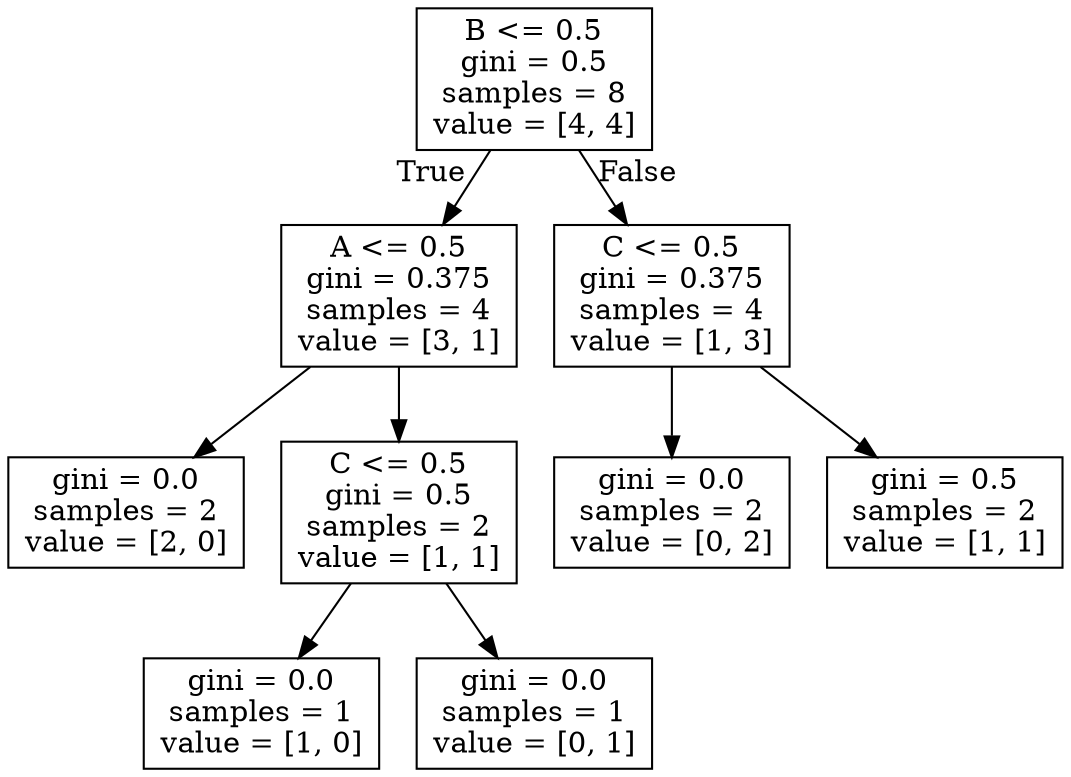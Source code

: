 digraph Tree {
node [shape=box] ;
0 [label="B <= 0.5\ngini = 0.5\nsamples = 8\nvalue = [4, 4]"] ;
1 [label="A <= 0.5\ngini = 0.375\nsamples = 4\nvalue = [3, 1]"] ;
0 -> 1 [labeldistance=2.5, labelangle=45, headlabel="True"] ;
3 [label="gini = 0.0\nsamples = 2\nvalue = [2, 0]"] ;
1 -> 3 ;
4 [label="C <= 0.5\ngini = 0.5\nsamples = 2\nvalue = [1, 1]"] ;
1 -> 4 ;
5 [label="gini = 0.0\nsamples = 1\nvalue = [1, 0]"] ;
4 -> 5 ;
6 [label="gini = 0.0\nsamples = 1\nvalue = [0, 1]"] ;
4 -> 6 ;
2 [label="C <= 0.5\ngini = 0.375\nsamples = 4\nvalue = [1, 3]"] ;
0 -> 2 [labeldistance=2.5, labelangle=-45, headlabel="False"] ;
7 [label="gini = 0.0\nsamples = 2\nvalue = [0, 2]"] ;
2 -> 7 ;
8 [label="gini = 0.5\nsamples = 2\nvalue = [1, 1]"] ;
2 -> 8 ;
}